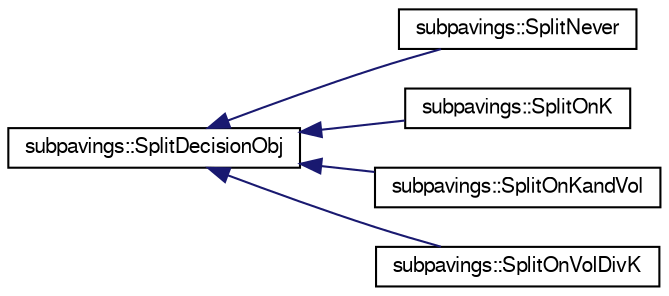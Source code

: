 digraph G
{
  edge [fontname="FreeSans",fontsize="10",labelfontname="FreeSans",labelfontsize="10"];
  node [fontname="FreeSans",fontsize="10",shape=record];
  rankdir="LR";
  Node1 [label="subpavings::SplitDecisionObj",height=0.2,width=0.4,color="black", fillcolor="white", style="filled",URL="$classsubpavings_1_1SplitDecisionObj.shtml",tooltip="A Virtual class providing decisions on whether to split spsnodes."];
  Node1 -> Node2 [dir="back",color="midnightblue",fontsize="10",style="solid",fontname="FreeSans"];
  Node2 [label="subpavings::SplitNever",height=0.2,width=0.4,color="black", fillcolor="white", style="filled",URL="$classsubpavings_1_1SplitNever.shtml",tooltip="Class for never splitting."];
  Node1 -> Node3 [dir="back",color="midnightblue",fontsize="10",style="solid",fontname="FreeSans"];
  Node3 [label="subpavings::SplitOnK",height=0.2,width=0.4,color="black", fillcolor="white", style="filled",URL="$classsubpavings_1_1SplitOnK.shtml",tooltip="Classes derived from SplitDecisionObj."];
  Node1 -> Node4 [dir="back",color="midnightblue",fontsize="10",style="solid",fontname="FreeSans"];
  Node4 [label="subpavings::SplitOnKandVol",height=0.2,width=0.4,color="black", fillcolor="white", style="filled",URL="$classsubpavings_1_1SplitOnKandVol.shtml",tooltip="Class for splitting based on node volume and number of points in a node (specific to the air traffic ..."];
  Node1 -> Node5 [dir="back",color="midnightblue",fontsize="10",style="solid",fontname="FreeSans"];
  Node5 [label="subpavings::SplitOnVolDivK",height=0.2,width=0.4,color="black", fillcolor="white", style="filled",URL="$classsubpavings_1_1SplitOnVolDivK.shtml",tooltip="Class for splitting based on average volume per point of a node."];
}
